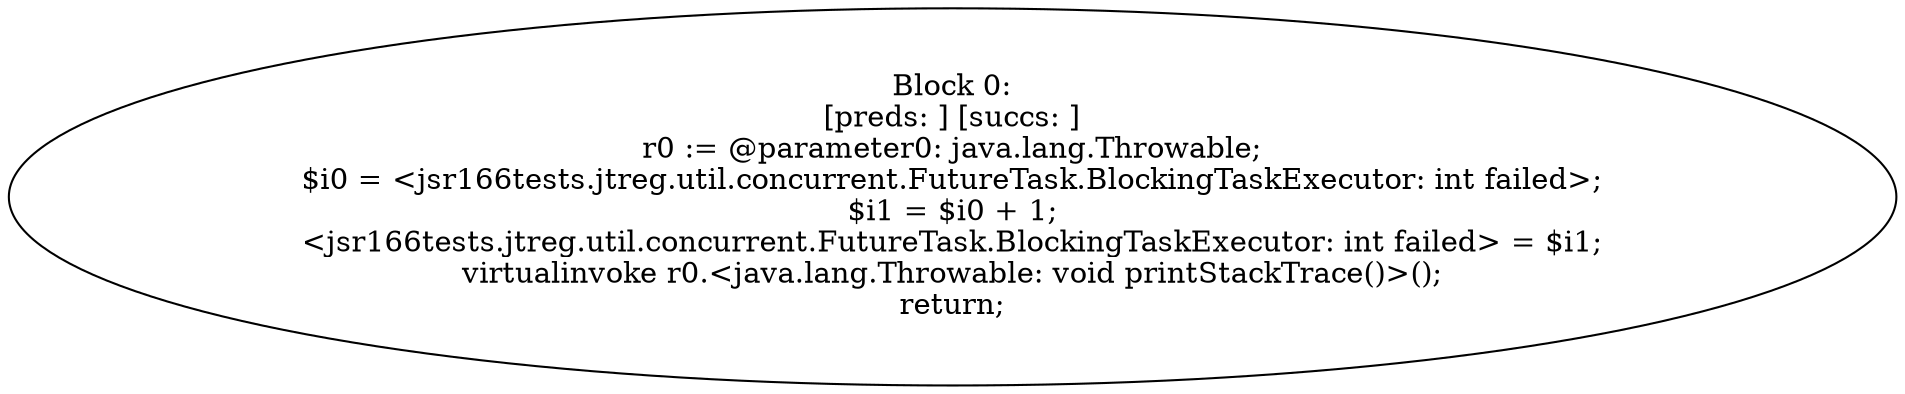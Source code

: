 digraph "unitGraph" {
    "Block 0:
[preds: ] [succs: ]
r0 := @parameter0: java.lang.Throwable;
$i0 = <jsr166tests.jtreg.util.concurrent.FutureTask.BlockingTaskExecutor: int failed>;
$i1 = $i0 + 1;
<jsr166tests.jtreg.util.concurrent.FutureTask.BlockingTaskExecutor: int failed> = $i1;
virtualinvoke r0.<java.lang.Throwable: void printStackTrace()>();
return;
"
}
